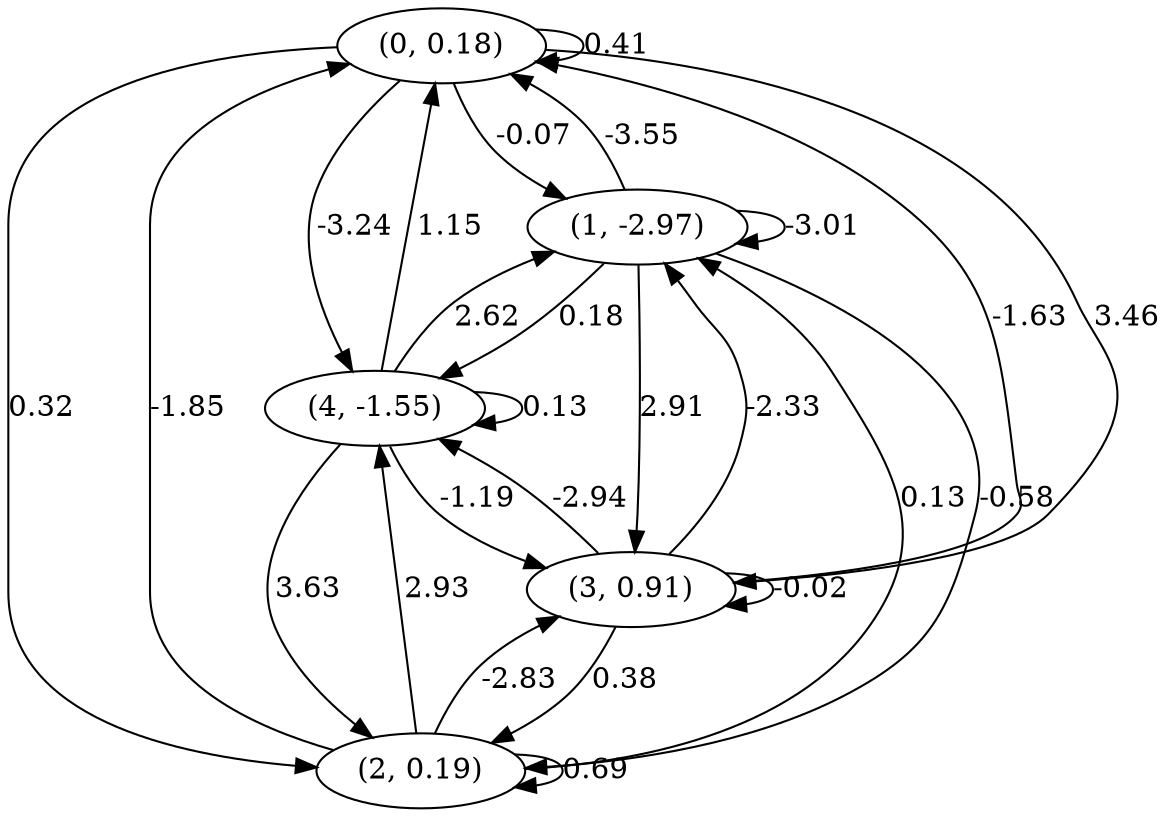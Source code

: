 digraph {
    0 [ label = "(0, 0.18)" ]
    1 [ label = "(1, -2.97)" ]
    2 [ label = "(2, 0.19)" ]
    3 [ label = "(3, 0.91)" ]
    4 [ label = "(4, -1.55)" ]
    0 -> 0 [ label = "0.41" ]
    1 -> 1 [ label = "-3.01" ]
    2 -> 2 [ label = "0.69" ]
    3 -> 3 [ label = "-0.02" ]
    4 -> 4 [ label = "0.13" ]
    1 -> 0 [ label = "-3.55" ]
    2 -> 0 [ label = "-1.85" ]
    3 -> 0 [ label = "-1.63" ]
    4 -> 0 [ label = "1.15" ]
    0 -> 1 [ label = "-0.07" ]
    2 -> 1 [ label = "0.13" ]
    3 -> 1 [ label = "-2.33" ]
    4 -> 1 [ label = "2.62" ]
    0 -> 2 [ label = "0.32" ]
    1 -> 2 [ label = "-0.58" ]
    3 -> 2 [ label = "0.38" ]
    4 -> 2 [ label = "3.63" ]
    0 -> 3 [ label = "3.46" ]
    1 -> 3 [ label = "2.91" ]
    2 -> 3 [ label = "-2.83" ]
    4 -> 3 [ label = "-1.19" ]
    0 -> 4 [ label = "-3.24" ]
    1 -> 4 [ label = "0.18" ]
    2 -> 4 [ label = "2.93" ]
    3 -> 4 [ label = "-2.94" ]
}

